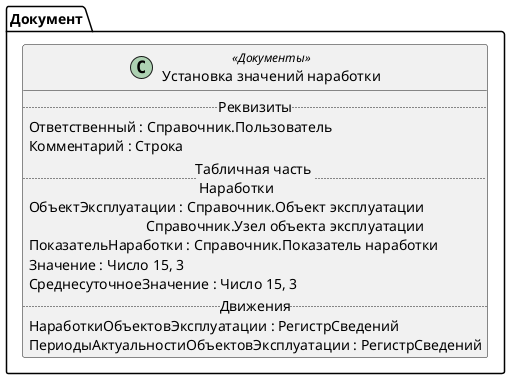 ﻿@startuml УстановкаЗначенийНаработки
'!include templates.wsd
'..\include templates.wsd
class Документ.УстановкаЗначенийНаработки as "Установка значений наработки" <<Документы>>
{
..Реквизиты..
Ответственный : Справочник.Пользователь
Комментарий : Строка
..Табличная часть \n Наработки..
ОбъектЭксплуатации : Справочник.Объект эксплуатации\rСправочник.Узел объекта эксплуатации
ПоказательНаработки : Справочник.Показатель наработки
Значение : Число 15, 3
СреднесуточноеЗначение : Число 15, 3
..Движения..
НаработкиОбъектовЭксплуатации : РегистрСведений
ПериодыАктуальностиОбъектовЭксплуатации : РегистрСведений
}
@enduml
